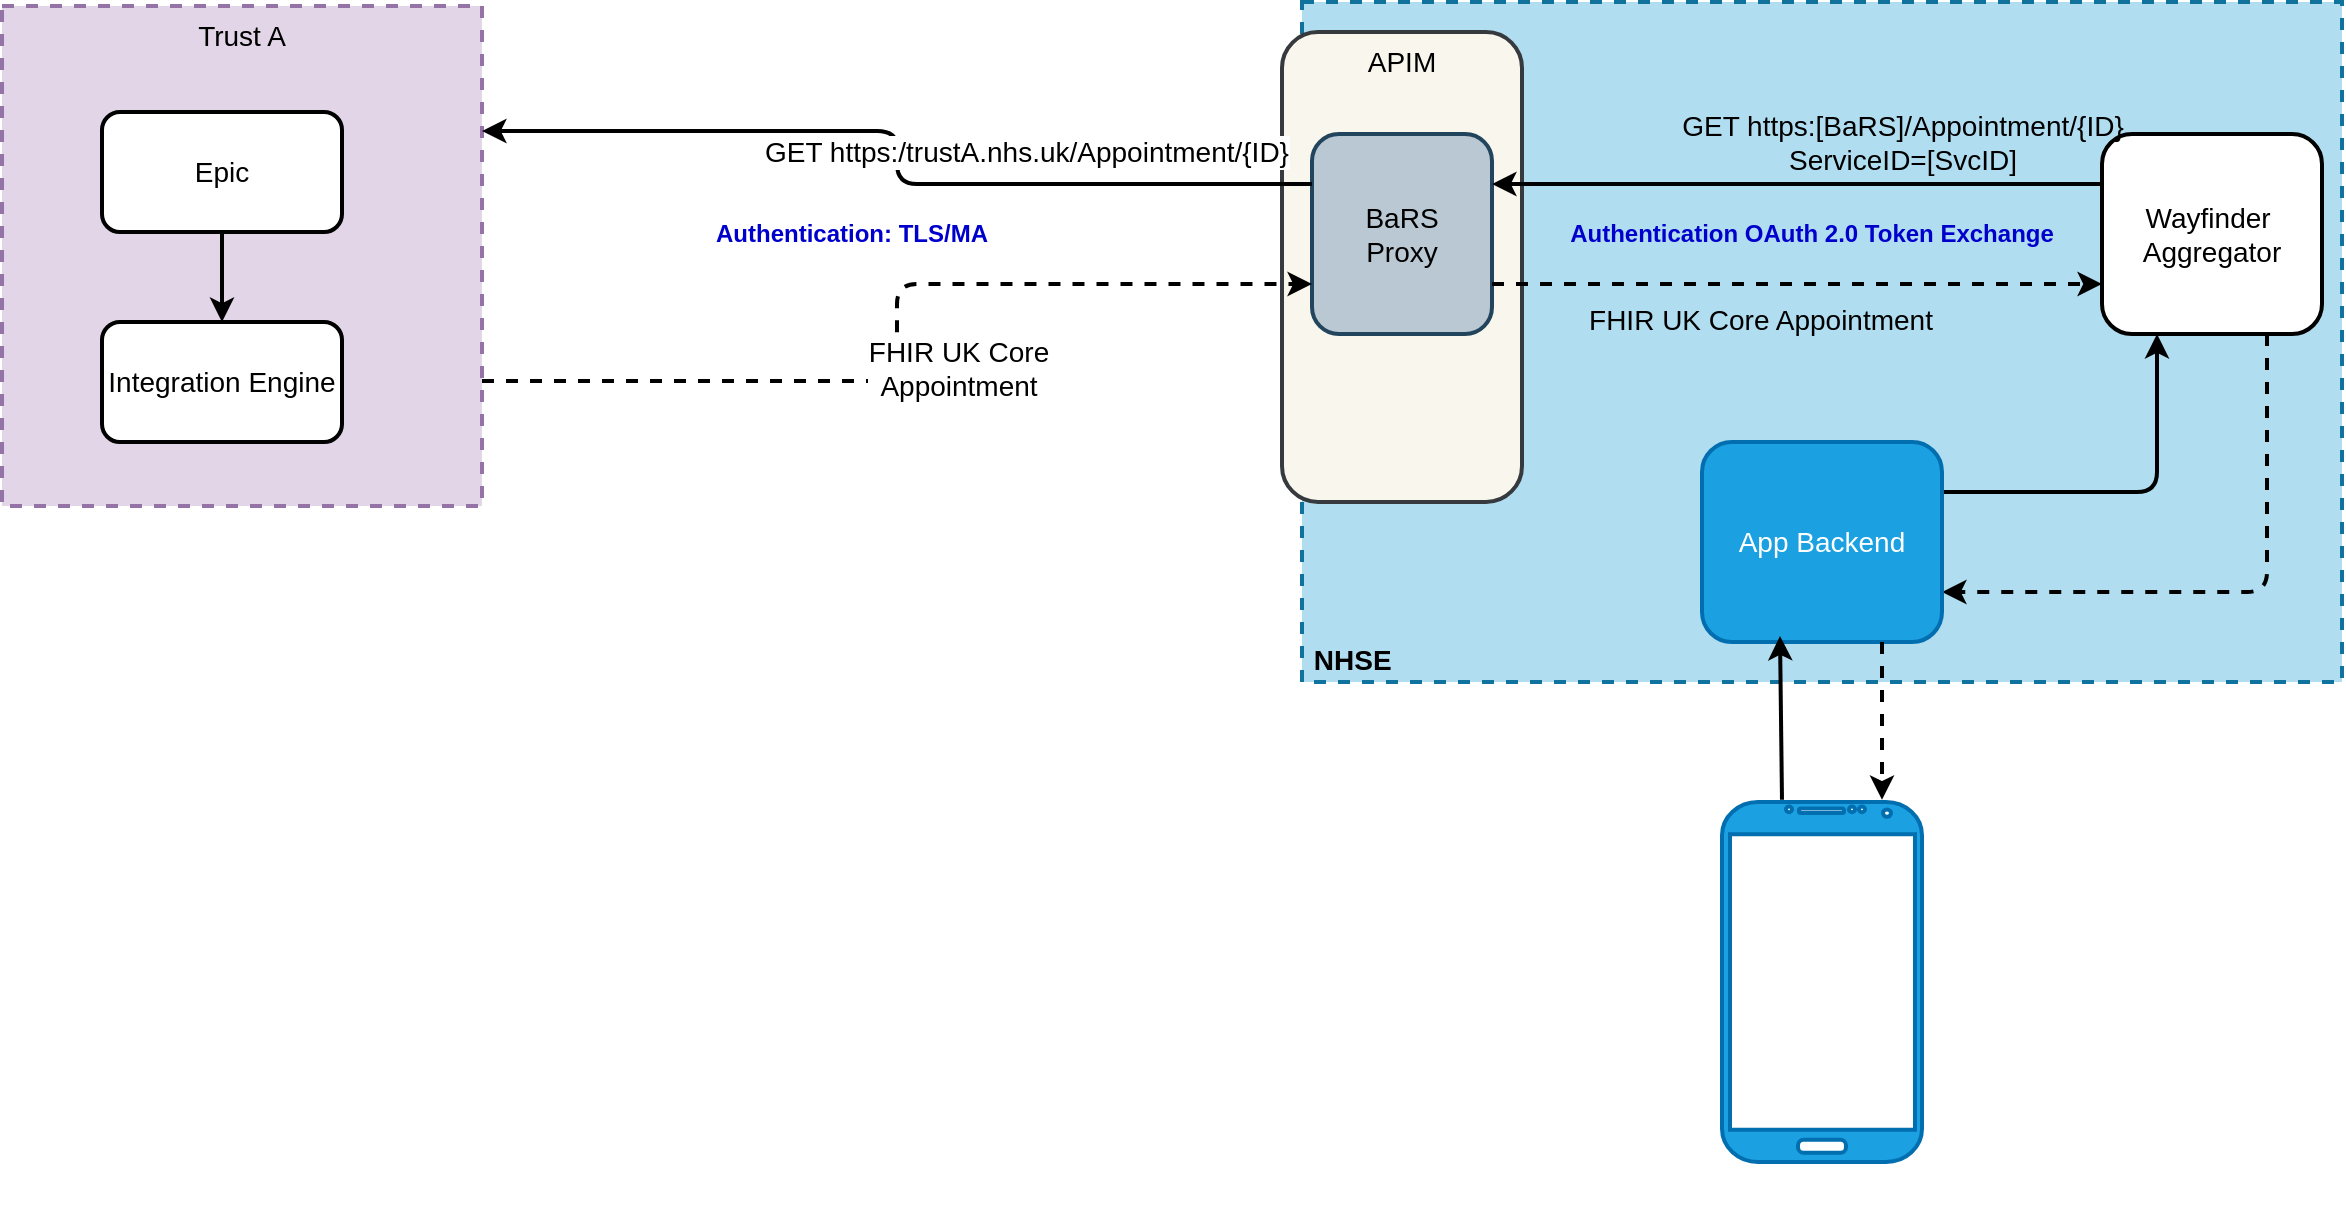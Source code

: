 <mxfile version="26.0.6">
  <diagram name="Page-1" id="UK0zPjOBolBRVTsRaxdc">
    <mxGraphModel dx="2389" dy="810" grid="1" gridSize="10" guides="1" tooltips="1" connect="1" arrows="1" fold="1" page="1" pageScale="1" pageWidth="827" pageHeight="1169" math="0" shadow="0">
      <root>
        <mxCell id="0" />
        <mxCell id="1" parent="0" />
        <mxCell id="TzjqKDQzo0mjQfdwsAqL-1" value="Trust A" style="rounded=0;whiteSpace=wrap;html=1;verticalAlign=top;fontStyle=0;fillColor=#e1d5e7;strokeColor=#9673a6;fontSize=14;strokeWidth=2;dashed=1;" vertex="1" parent="1">
          <mxGeometry x="-530" y="282" width="240" height="250" as="geometry" />
        </mxCell>
        <mxCell id="TzjqKDQzo0mjQfdwsAqL-2" value="" style="edgeStyle=orthogonalEdgeStyle;rounded=0;orthogonalLoop=1;jettySize=auto;html=1;strokeWidth=2;" edge="1" parent="1" source="TzjqKDQzo0mjQfdwsAqL-3" target="TzjqKDQzo0mjQfdwsAqL-4">
          <mxGeometry relative="1" as="geometry" />
        </mxCell>
        <mxCell id="TzjqKDQzo0mjQfdwsAqL-3" value="Epic" style="rounded=1;whiteSpace=wrap;html=1;fontSize=14;fontStyle=0;strokeWidth=2;" vertex="1" parent="1">
          <mxGeometry x="-480" y="335" width="120" height="60" as="geometry" />
        </mxCell>
        <mxCell id="TzjqKDQzo0mjQfdwsAqL-4" value="Integration Engine" style="rounded=1;whiteSpace=wrap;html=1;fontSize=14;fontStyle=0;strokeWidth=2;" vertex="1" parent="1">
          <mxGeometry x="-480" y="440" width="120" height="60" as="geometry" />
        </mxCell>
        <mxCell id="TzjqKDQzo0mjQfdwsAqL-5" value="&amp;nbsp;&lt;b&gt;NHSE&lt;/b&gt;" style="rounded=0;whiteSpace=wrap;html=1;verticalAlign=bottom;fontStyle=0;fillColor=#b1ddf0;strokeColor=#10739e;fontSize=14;strokeWidth=2;dashed=1;align=left;" vertex="1" parent="1">
          <mxGeometry x="120" y="280" width="520" height="340" as="geometry" />
        </mxCell>
        <mxCell id="TzjqKDQzo0mjQfdwsAqL-6" value="APIM" style="rounded=1;whiteSpace=wrap;html=1;verticalAlign=top;fillColor=#f9f7ed;strokeColor=#36393d;fontSize=14;fontStyle=0;strokeWidth=2;" vertex="1" parent="1">
          <mxGeometry x="110" y="295" width="120" height="235" as="geometry" />
        </mxCell>
        <mxCell id="TzjqKDQzo0mjQfdwsAqL-7" value="BaRS&lt;div&gt;Proxy&lt;/div&gt;" style="rounded=1;whiteSpace=wrap;html=1;fillColor=#bac8d3;strokeColor=#23445d;fontSize=14;fontStyle=0;strokeWidth=2;" vertex="1" parent="1">
          <mxGeometry x="125" y="346" width="90" height="100" as="geometry" />
        </mxCell>
        <mxCell id="TzjqKDQzo0mjQfdwsAqL-8" style="edgeStyle=orthogonalEdgeStyle;rounded=1;orthogonalLoop=1;jettySize=auto;html=1;exitX=0.75;exitY=1;exitDx=0;exitDy=0;entryX=1;entryY=0.75;entryDx=0;entryDy=0;dashed=1;strokeWidth=2;fontStyle=0;curved=0;" edge="1" parent="1" source="TzjqKDQzo0mjQfdwsAqL-9" target="TzjqKDQzo0mjQfdwsAqL-16">
          <mxGeometry relative="1" as="geometry" />
        </mxCell>
        <mxCell id="TzjqKDQzo0mjQfdwsAqL-9" value="Wayfinder&amp;nbsp;&lt;div&gt;Aggregator&lt;/div&gt;" style="rounded=1;whiteSpace=wrap;html=1;fontSize=14;fontStyle=0;strokeWidth=2;" vertex="1" parent="1">
          <mxGeometry x="520" y="346" width="110" height="100" as="geometry" />
        </mxCell>
        <mxCell id="TzjqKDQzo0mjQfdwsAqL-10" value="GET https:[BaRS]/Appointment/{ID}&lt;br&gt;ServiceID=[SvcID]" style="edgeStyle=orthogonalEdgeStyle;rounded=1;orthogonalLoop=1;jettySize=auto;html=1;exitX=0;exitY=0.25;exitDx=0;exitDy=0;entryX=1;entryY=0.25;entryDx=0;entryDy=0;fontSize=14;curved=0;strokeWidth=2;fontStyle=0;labelBackgroundColor=none;" edge="1" parent="1" source="TzjqKDQzo0mjQfdwsAqL-9" target="TzjqKDQzo0mjQfdwsAqL-7">
          <mxGeometry x="-0.344" y="-21" relative="1" as="geometry">
            <mxPoint x="120" y="385" as="sourcePoint" />
            <mxPoint x="-290" y="353" as="targetPoint" />
            <mxPoint as="offset" />
          </mxGeometry>
        </mxCell>
        <mxCell id="TzjqKDQzo0mjQfdwsAqL-11" value="FHIR UK Core Appointment" style="edgeStyle=orthogonalEdgeStyle;rounded=1;orthogonalLoop=1;jettySize=auto;html=1;entryX=0;entryY=0.75;entryDx=0;entryDy=0;exitX=1;exitY=0.75;exitDx=0;exitDy=0;dashed=1;fontSize=14;curved=0;strokeWidth=2;fontStyle=0;labelBackgroundColor=none;" edge="1" parent="1" source="TzjqKDQzo0mjQfdwsAqL-7" target="TzjqKDQzo0mjQfdwsAqL-9">
          <mxGeometry x="-0.078" y="-9" relative="1" as="geometry">
            <mxPoint x="-290" y="448" as="sourcePoint" />
            <mxPoint x="120" y="415" as="targetPoint" />
            <mxPoint x="-7" y="9" as="offset" />
          </mxGeometry>
        </mxCell>
        <mxCell id="TzjqKDQzo0mjQfdwsAqL-12" value="Authentication: TLS/MA" style="text;html=1;align=center;verticalAlign=middle;whiteSpace=wrap;rounded=0;fontColor=#0000CC;strokeWidth=2;fontStyle=1" vertex="1" parent="1">
          <mxGeometry x="-180" y="381" width="150" height="30" as="geometry" />
        </mxCell>
        <mxCell id="TzjqKDQzo0mjQfdwsAqL-13" value="Authentication OAuth 2.0 Token Exchange" style="text;html=1;align=center;verticalAlign=middle;whiteSpace=wrap;rounded=0;fontColor=#0000CC;strokeWidth=2;fontStyle=1" vertex="1" parent="1">
          <mxGeometry x="250" y="381" width="250" height="30" as="geometry" />
        </mxCell>
        <mxCell id="TzjqKDQzo0mjQfdwsAqL-14" value="NHS App" style="verticalLabelPosition=bottom;verticalAlign=top;html=1;shadow=0;dashed=0;strokeWidth=2;shape=mxgraph.android.phone2;strokeColor=#006EAF;fillColor=#1ba1e2;fontColor=#ffffff;fontStyle=0" vertex="1" parent="1">
          <mxGeometry x="330" y="680" width="100" height="180" as="geometry" />
        </mxCell>
        <mxCell id="TzjqKDQzo0mjQfdwsAqL-15" style="edgeStyle=orthogonalEdgeStyle;rounded=1;orthogonalLoop=1;jettySize=auto;html=1;exitX=1;exitY=0.25;exitDx=0;exitDy=0;entryX=0.25;entryY=1;entryDx=0;entryDy=0;strokeWidth=2;fontStyle=0;curved=0;" edge="1" parent="1" source="TzjqKDQzo0mjQfdwsAqL-16" target="TzjqKDQzo0mjQfdwsAqL-9">
          <mxGeometry relative="1" as="geometry" />
        </mxCell>
        <mxCell id="TzjqKDQzo0mjQfdwsAqL-16" value="App Backend" style="rounded=1;whiteSpace=wrap;html=1;fontSize=14;fontStyle=0;fillColor=#1ba1e2;fontColor=#ffffff;strokeColor=#006EAF;strokeWidth=2;" vertex="1" parent="1">
          <mxGeometry x="320" y="500" width="120" height="100" as="geometry" />
        </mxCell>
        <mxCell id="TzjqKDQzo0mjQfdwsAqL-17" value="" style="endArrow=classic;html=1;rounded=0;entryX=0.325;entryY=0.97;entryDx=0;entryDy=0;entryPerimeter=0;exitX=0.3;exitY=-0.006;exitDx=0;exitDy=0;exitPerimeter=0;strokeWidth=2;fontStyle=0" edge="1" parent="1" source="TzjqKDQzo0mjQfdwsAqL-14" target="TzjqKDQzo0mjQfdwsAqL-16">
          <mxGeometry width="50" height="50" relative="1" as="geometry">
            <mxPoint x="160" y="780" as="sourcePoint" />
            <mxPoint x="210" y="730" as="targetPoint" />
          </mxGeometry>
        </mxCell>
        <mxCell id="TzjqKDQzo0mjQfdwsAqL-18" value="" style="endArrow=classic;html=1;rounded=0;exitX=0.75;exitY=1;exitDx=0;exitDy=0;entryX=0.8;entryY=-0.006;entryDx=0;entryDy=0;entryPerimeter=0;dashed=1;strokeWidth=2;fontStyle=0" edge="1" parent="1" source="TzjqKDQzo0mjQfdwsAqL-16" target="TzjqKDQzo0mjQfdwsAqL-14">
          <mxGeometry width="50" height="50" relative="1" as="geometry">
            <mxPoint x="570" y="770" as="sourcePoint" />
            <mxPoint x="620" y="720" as="targetPoint" />
          </mxGeometry>
        </mxCell>
        <mxCell id="TzjqKDQzo0mjQfdwsAqL-19" value="GET https:/trustA.nhs.uk/Appointment/{ID}" style="rounded=1;orthogonalLoop=1;jettySize=auto;html=1;exitX=0;exitY=0.25;exitDx=0;exitDy=0;entryX=1;entryY=0.25;entryDx=0;entryDy=0;fontSize=14;strokeWidth=2;fontStyle=0;edgeStyle=orthogonalEdgeStyle;" edge="1" parent="1" source="TzjqKDQzo0mjQfdwsAqL-7" target="TzjqKDQzo0mjQfdwsAqL-1">
          <mxGeometry x="0.047" y="-41" relative="1" as="geometry">
            <mxPoint x="287" y="63" as="sourcePoint" />
            <mxPoint x="23" y="7" as="offset" />
          </mxGeometry>
        </mxCell>
        <mxCell id="TzjqKDQzo0mjQfdwsAqL-20" value="FHIR UK Core&lt;div&gt;Appointment&lt;/div&gt;" style="rounded=1;orthogonalLoop=1;jettySize=auto;html=1;entryX=0;entryY=0.75;entryDx=0;entryDy=0;exitX=1;exitY=0.75;exitDx=0;exitDy=0;dashed=1;fontSize=14;strokeWidth=2;fontStyle=0;edgeStyle=orthogonalEdgeStyle;" edge="1" parent="1" source="TzjqKDQzo0mjQfdwsAqL-1" target="TzjqKDQzo0mjQfdwsAqL-7">
          <mxGeometry x="-0.075" y="-30" relative="1" as="geometry">
            <mxPoint x="227" y="63" as="targetPoint" />
            <mxPoint as="offset" />
          </mxGeometry>
        </mxCell>
      </root>
    </mxGraphModel>
  </diagram>
</mxfile>

